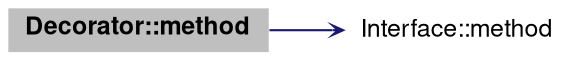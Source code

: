 digraph "Decorator::method"
{
 // LATEX_PDF_SIZE
  bgcolor="transparent";
  edge [fontname="Helvetica,Arial,sans-serif",fontsize=15,labelfontsize=15 arrowhead=open arrowtail=open arrowsize=0.5];
  node [fontname="Helvetica,Arial,sans-serif",fontsize=15,fontsize=12 shape=plaintext];
  rankdir="LR";
  Node1 [label=<<b>Decorator::method</b>>,height=0.2,width=0.4,color="black", fillcolor="grey75", style="filled", fontcolor="black",tooltip=" "];
  Node1 -> Node2 [color="midnightblue",style="solid"];
  Node2 [label="Interface::method",height=0.2,width=0.4,color="black",URL="$structInterface.html#a73306300ba88073a31d86d9e282ff5ca",tooltip=" "];
}

